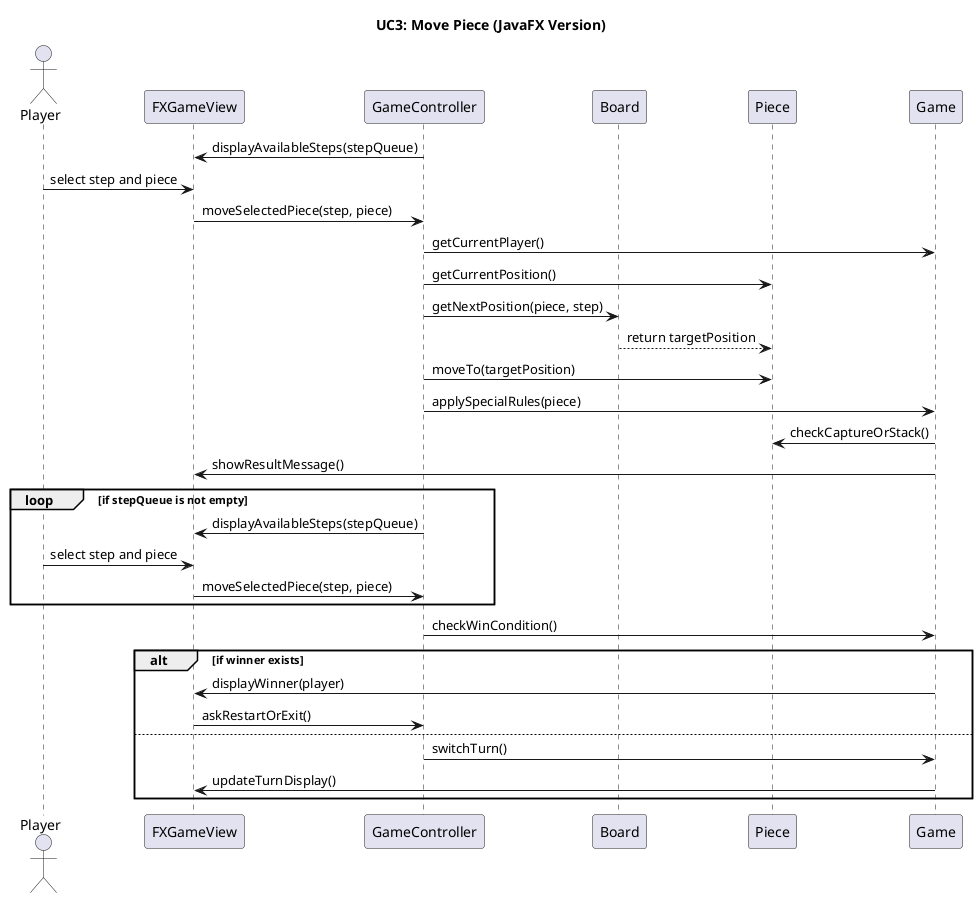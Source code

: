 @startuml
title UC3: Move Piece (JavaFX Version)

actor Player
participant FXGameView as FXGameView
participant GameController as GameController
participant Board as Board
participant Piece as Piece
participant Game as Game

GameController -> FXGameView : displayAvailableSteps(stepQueue)

Player -> FXGameView : select step and piece
FXGameView -> GameController : moveSelectedPiece(step, piece)

GameController -> Game : getCurrentPlayer()
GameController -> Piece : getCurrentPosition()
GameController -> Board : getNextPosition(piece, step)
Board --> Piece : return targetPosition

GameController -> Piece : moveTo(targetPosition)

GameController -> Game : applySpecialRules(piece)
Game -> Piece : checkCaptureOrStack()
Game -> FXGameView : showResultMessage()

loop if stepQueue is not empty
    GameController -> FXGameView : displayAvailableSteps(stepQueue)
        Player -> FXGameView : select step and piece
        FXGameView -> GameController : moveSelectedPiece(step, piece)
end loop

GameController -> Game : checkWinCondition()
alt if winner exists
    Game -> FXGameView : displayWinner(player)
    FXGameView -> GameController : askRestartOrExit()
else
    GameController -> Game : switchTurn()
    Game -> FXGameView : updateTurnDisplay()
end alt

@enduml
